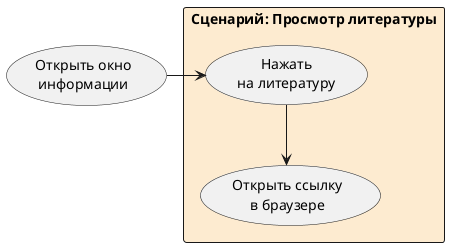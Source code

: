 @startuml

skinparam linetype ortho

skinparam RectangleBackgroundColor #FDEBD0

(Открыть окно\nинформации) as info_window
rectangle "Сценарий: Просмотр литературы" {
    (Нажать\nна литературу) as click_on_literature
    (Открыть ссылку\nв браузере) as open_browser
}

info_window -r-> click_on_literature
click_on_literature --> open_browser

@enduml